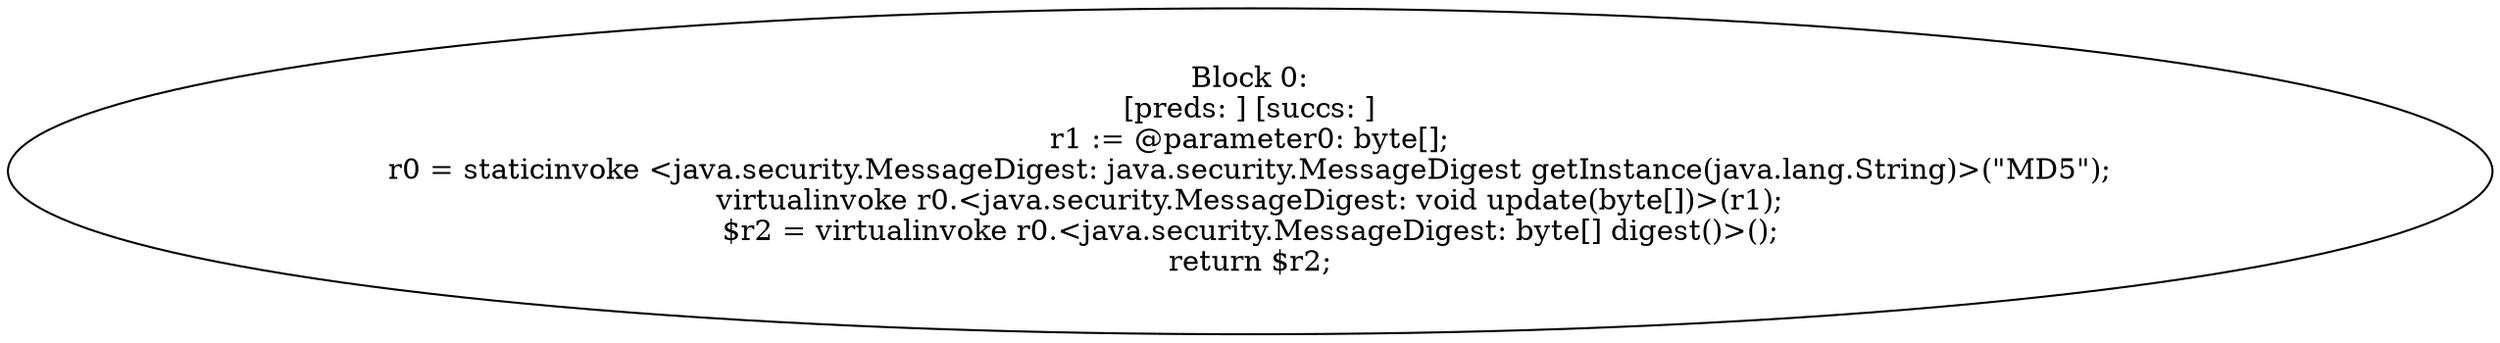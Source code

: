 digraph "unitGraph" {
    "Block 0:
[preds: ] [succs: ]
r1 := @parameter0: byte[];
r0 = staticinvoke <java.security.MessageDigest: java.security.MessageDigest getInstance(java.lang.String)>(\"MD5\");
virtualinvoke r0.<java.security.MessageDigest: void update(byte[])>(r1);
$r2 = virtualinvoke r0.<java.security.MessageDigest: byte[] digest()>();
return $r2;
"
}
